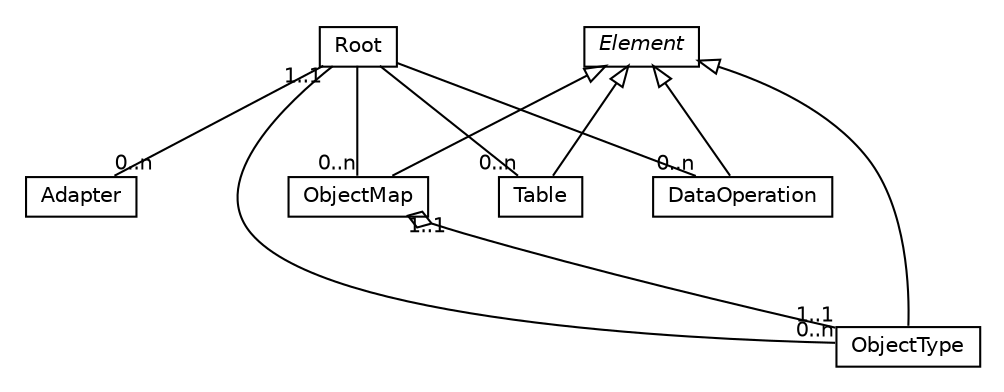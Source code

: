 #!/usr/local/bin/dot
#
# Class diagram 
# Generated by UMLGraph version R5_6-9-g37cd34 (http://www.umlgraph.org/)
#

digraph G {
graph [fontnames="svg"]
edge [fontname="Helvetica",fontsize=10,labelfontname="Helvetica",labelfontsize=10,color="black"];
node [fontname="Helvetica",fontcolor="black",fontsize=10,shape=plaintext];
nodesep=0.25;
ranksep=0.5;
// Root
c90 [label=<<table title="Root" border="0" cellborder="1" cellspacing="0" cellpadding="2" port="p"><tr><td><table border="0" cellspacing="0" cellpadding="1"><tr><td align="center" balign="center"> Root </td></tr></table></td></tr></table>>];
// Adapter
c91 [label=<<table title="Adapter" border="0" cellborder="1" cellspacing="0" cellpadding="2" port="p"><tr><td><table border="0" cellspacing="0" cellpadding="1"><tr><td align="center" balign="center"> Adapter </td></tr></table></td></tr></table>>];
// Element
c92 [label=<<table title="Element" border="0" cellborder="1" cellspacing="0" cellpadding="2" port="p"><tr><td><table border="0" cellspacing="0" cellpadding="1"><tr><td align="center" balign="center"><i> Element </i></td></tr></table></td></tr></table>>];
// ObjectType
c93 [label=<<table title="ObjectType" border="0" cellborder="1" cellspacing="0" cellpadding="2" port="p"><tr><td><table border="0" cellspacing="0" cellpadding="1"><tr><td align="center" balign="center"> ObjectType </td></tr></table></td></tr></table>>];
// ObjectMap
c94 [label=<<table title="ObjectMap" border="0" cellborder="1" cellspacing="0" cellpadding="2" port="p"><tr><td><table border="0" cellspacing="0" cellpadding="1"><tr><td align="center" balign="center"> ObjectMap </td></tr></table></td></tr></table>>];
// Table
c95 [label=<<table title="Table" border="0" cellborder="1" cellspacing="0" cellpadding="2" port="p"><tr><td><table border="0" cellspacing="0" cellpadding="1"><tr><td align="center" balign="center"> Table </td></tr></table></td></tr></table>>];
// DataOperation
c96 [label=<<table title="DataOperation" border="0" cellborder="1" cellspacing="0" cellpadding="2" port="p"><tr><td><table border="0" cellspacing="0" cellpadding="1"><tr><td align="center" balign="center"> DataOperation </td></tr></table></td></tr></table>>];
// Root assoc Adapter
c90:p -> c91:p [arrowhead=none,weight=2,taillabel="1..1", headlabel="0..n"];
// Root assoc ObjectType
c90:p -> c93:p [arrowhead=none,weight=2,headlabel="0..n"];
// Root assoc ObjectMap
c90:p -> c94:p [arrowhead=none,weight=2,headlabel="0..n"];
// Root assoc Table
c90:p -> c95:p [arrowhead=none,weight=2,headlabel="0..n"];
// Root assoc DataOperation
c90:p -> c96:p [arrowhead=none,weight=2,headlabel="0..n"];
//ObjectType extends Element
c92:p -> c93:p [arrowtail=empty,dir=back,weight=10];
//ObjectMap extends Element
c92:p -> c94:p [arrowtail=empty,dir=back,weight=10];
// ObjectMap has ObjectType
c94:p -> c93:p [arrowhead=none,arrowtail=ediamond,dir=back,weight=4,taillabel="1..1", headlabel="1..1"];
//Table extends Element
c92:p -> c95:p [arrowtail=empty,dir=back,weight=10];
//DataOperation extends Element
c92:p -> c96:p [arrowtail=empty,dir=back,weight=10];
}

